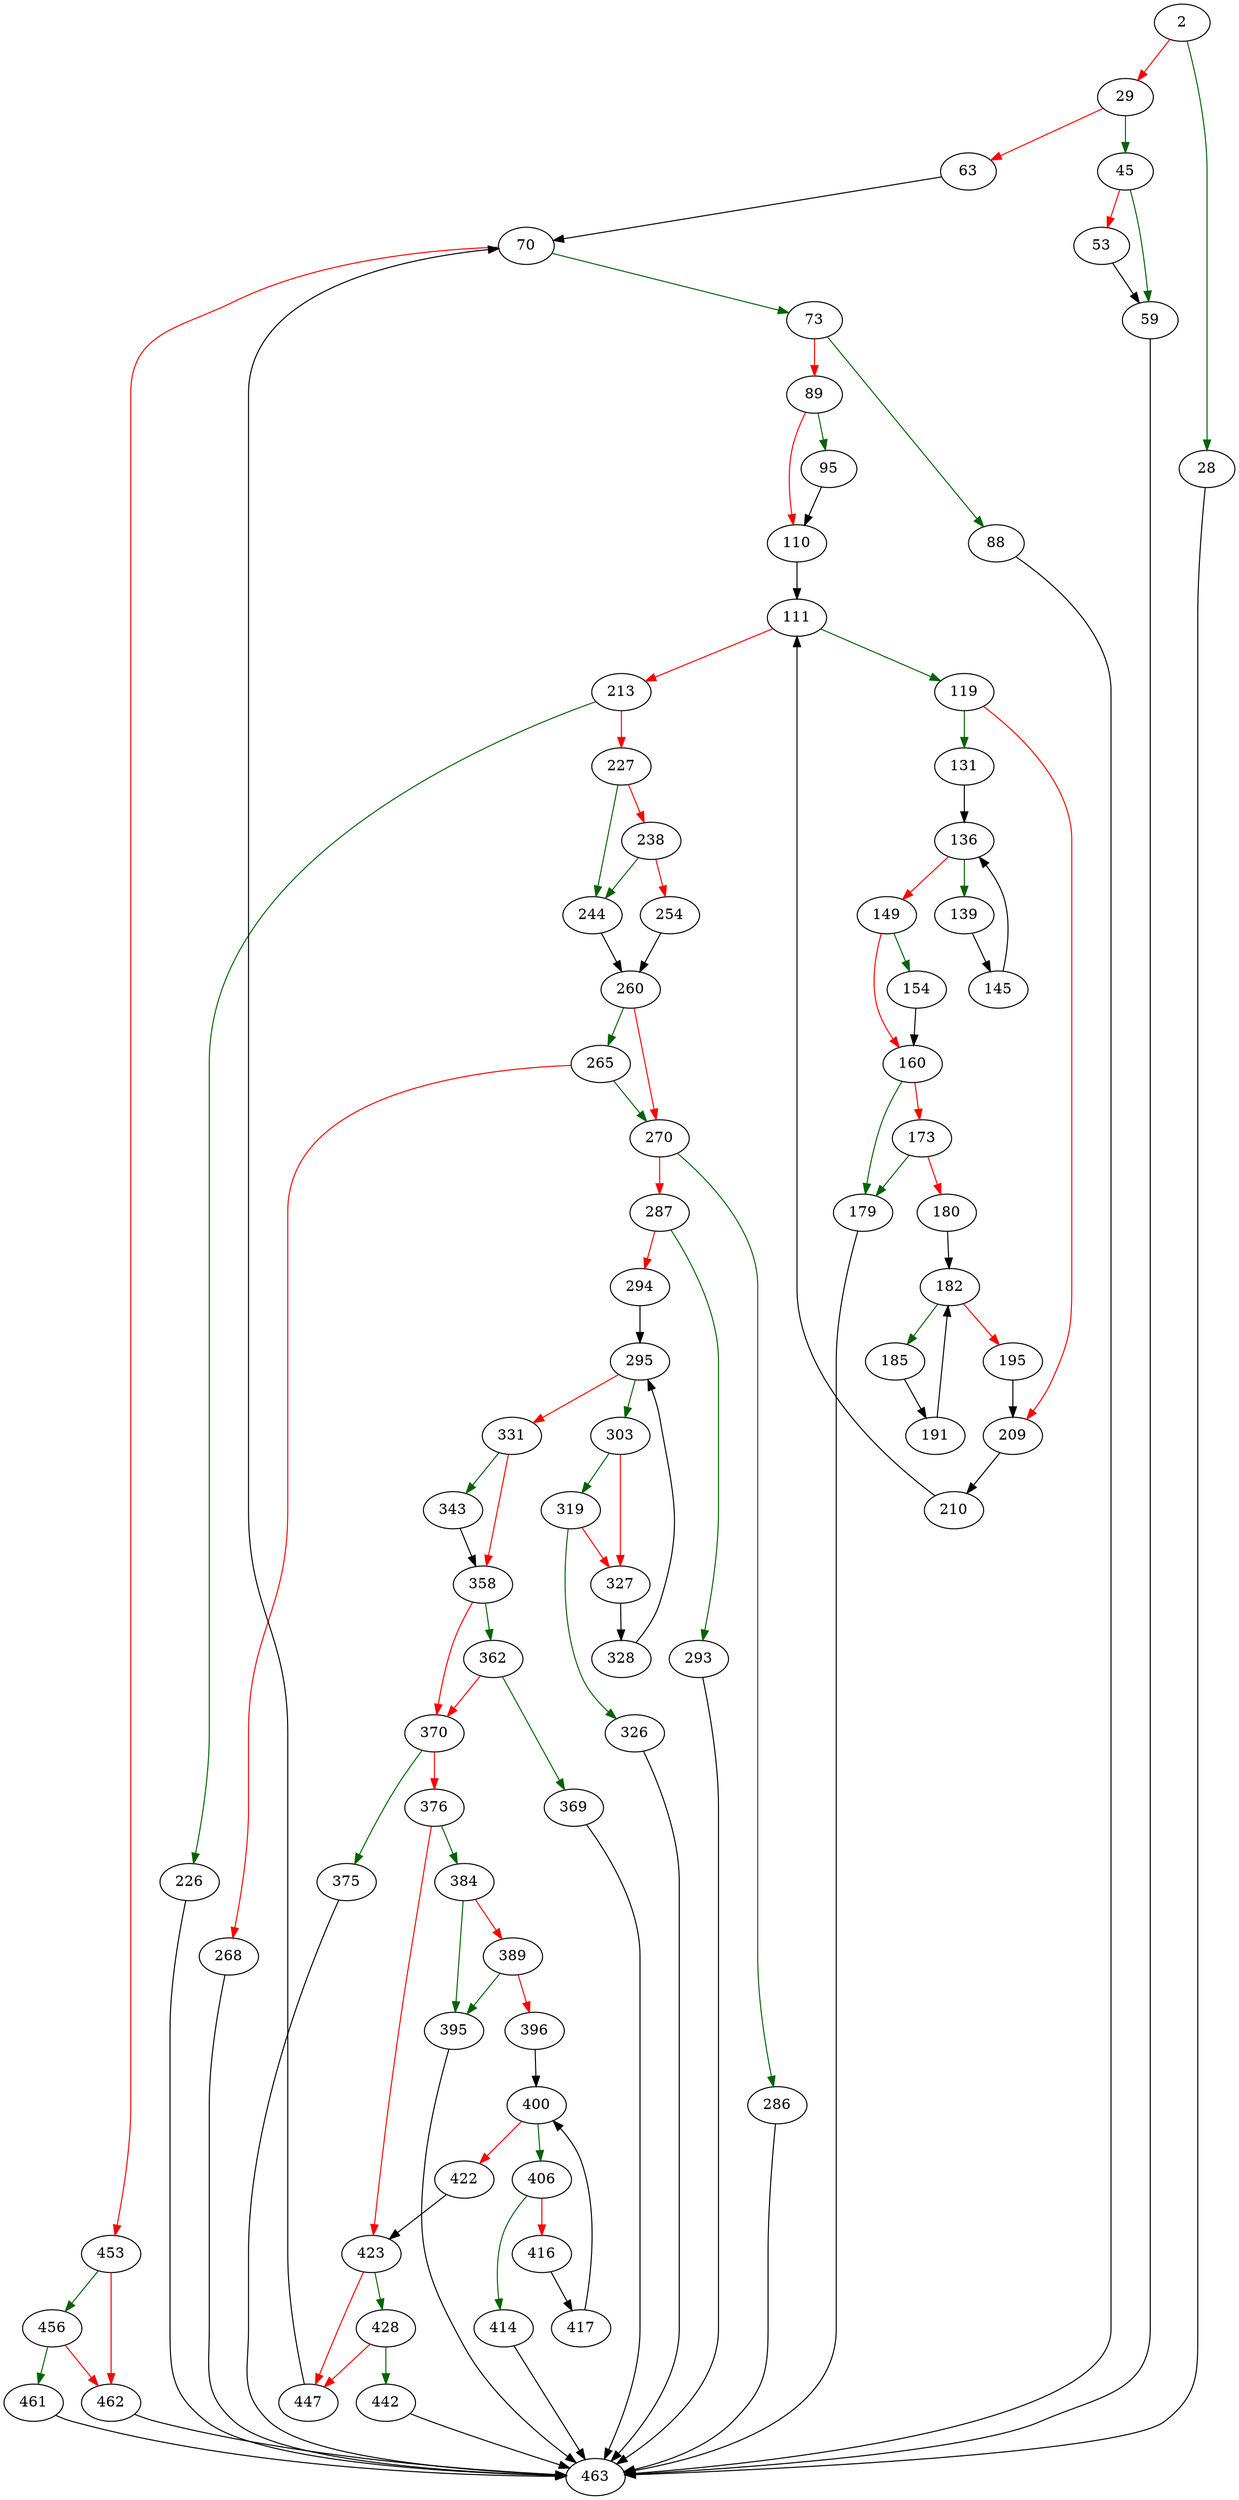 strict digraph "resolveSelectStep" {
	// Node definitions.
	2 [entry=true];
	28;
	29;
	463;
	45;
	63;
	59;
	53;
	70;
	73;
	453;
	88;
	89;
	95;
	110;
	111;
	119;
	213;
	131;
	209;
	136;
	139;
	149;
	145;
	154;
	160;
	179;
	173;
	180;
	182;
	185;
	195;
	191;
	210;
	226;
	227;
	244;
	238;
	254;
	260;
	265;
	270;
	268;
	286;
	287;
	293;
	294;
	295;
	303;
	331;
	319;
	327;
	326;
	328;
	343;
	358;
	362;
	370;
	369;
	375;
	376;
	384;
	423;
	395;
	389;
	396;
	400;
	406;
	422;
	414;
	416;
	417;
	428;
	447;
	442;
	456;
	462;
	461;

	// Edge definitions.
	2 -> 28 [
		color=darkgreen
		cond=true
	];
	2 -> 29 [
		color=red
		cond=false
	];
	28 -> 463;
	29 -> 45 [
		color=darkgreen
		cond=true
	];
	29 -> 63 [
		color=red
		cond=false
	];
	45 -> 59 [
		color=darkgreen
		cond=true
	];
	45 -> 53 [
		color=red
		cond=false
	];
	63 -> 70;
	59 -> 463;
	53 -> 59;
	70 -> 73 [
		color=darkgreen
		cond=true
	];
	70 -> 453 [
		color=red
		cond=false
	];
	73 -> 88 [
		color=darkgreen
		cond=true
	];
	73 -> 89 [
		color=red
		cond=false
	];
	453 -> 456 [
		color=darkgreen
		cond=true
	];
	453 -> 462 [
		color=red
		cond=false
	];
	88 -> 463;
	89 -> 95 [
		color=darkgreen
		cond=true
	];
	89 -> 110 [
		color=red
		cond=false
	];
	95 -> 110;
	110 -> 111;
	111 -> 119 [
		color=darkgreen
		cond=true
	];
	111 -> 213 [
		color=red
		cond=false
	];
	119 -> 131 [
		color=darkgreen
		cond=true
	];
	119 -> 209 [
		color=red
		cond=false
	];
	213 -> 226 [
		color=darkgreen
		cond=true
	];
	213 -> 227 [
		color=red
		cond=false
	];
	131 -> 136;
	209 -> 210;
	136 -> 139 [
		color=darkgreen
		cond=true
	];
	136 -> 149 [
		color=red
		cond=false
	];
	139 -> 145;
	149 -> 154 [
		color=darkgreen
		cond=true
	];
	149 -> 160 [
		color=red
		cond=false
	];
	145 -> 136;
	154 -> 160;
	160 -> 179 [
		color=darkgreen
		cond=true
	];
	160 -> 173 [
		color=red
		cond=false
	];
	179 -> 463;
	173 -> 179 [
		color=darkgreen
		cond=true
	];
	173 -> 180 [
		color=red
		cond=false
	];
	180 -> 182;
	182 -> 185 [
		color=darkgreen
		cond=true
	];
	182 -> 195 [
		color=red
		cond=false
	];
	185 -> 191;
	195 -> 209;
	191 -> 182;
	210 -> 111;
	226 -> 463;
	227 -> 244 [
		color=darkgreen
		cond=true
	];
	227 -> 238 [
		color=red
		cond=false
	];
	244 -> 260;
	238 -> 244 [
		color=darkgreen
		cond=true
	];
	238 -> 254 [
		color=red
		cond=false
	];
	254 -> 260;
	260 -> 265 [
		color=darkgreen
		cond=true
	];
	260 -> 270 [
		color=red
		cond=false
	];
	265 -> 270 [
		color=darkgreen
		cond=true
	];
	265 -> 268 [
		color=red
		cond=false
	];
	270 -> 286 [
		color=darkgreen
		cond=true
	];
	270 -> 287 [
		color=red
		cond=false
	];
	268 -> 463;
	286 -> 463;
	287 -> 293 [
		color=darkgreen
		cond=true
	];
	287 -> 294 [
		color=red
		cond=false
	];
	293 -> 463;
	294 -> 295;
	295 -> 303 [
		color=darkgreen
		cond=true
	];
	295 -> 331 [
		color=red
		cond=false
	];
	303 -> 319 [
		color=darkgreen
		cond=true
	];
	303 -> 327 [
		color=red
		cond=false
	];
	331 -> 343 [
		color=darkgreen
		cond=true
	];
	331 -> 358 [
		color=red
		cond=false
	];
	319 -> 327 [
		color=red
		cond=false
	];
	319 -> 326 [
		color=darkgreen
		cond=true
	];
	327 -> 328;
	326 -> 463;
	328 -> 295;
	343 -> 358;
	358 -> 362 [
		color=darkgreen
		cond=true
	];
	358 -> 370 [
		color=red
		cond=false
	];
	362 -> 370 [
		color=red
		cond=false
	];
	362 -> 369 [
		color=darkgreen
		cond=true
	];
	370 -> 375 [
		color=darkgreen
		cond=true
	];
	370 -> 376 [
		color=red
		cond=false
	];
	369 -> 463;
	375 -> 463;
	376 -> 384 [
		color=darkgreen
		cond=true
	];
	376 -> 423 [
		color=red
		cond=false
	];
	384 -> 395 [
		color=darkgreen
		cond=true
	];
	384 -> 389 [
		color=red
		cond=false
	];
	423 -> 428 [
		color=darkgreen
		cond=true
	];
	423 -> 447 [
		color=red
		cond=false
	];
	395 -> 463;
	389 -> 395 [
		color=darkgreen
		cond=true
	];
	389 -> 396 [
		color=red
		cond=false
	];
	396 -> 400;
	400 -> 406 [
		color=darkgreen
		cond=true
	];
	400 -> 422 [
		color=red
		cond=false
	];
	406 -> 414 [
		color=darkgreen
		cond=true
	];
	406 -> 416 [
		color=red
		cond=false
	];
	422 -> 423;
	414 -> 463;
	416 -> 417;
	417 -> 400;
	428 -> 447 [
		color=red
		cond=false
	];
	428 -> 442 [
		color=darkgreen
		cond=true
	];
	447 -> 70;
	442 -> 463;
	456 -> 462 [
		color=red
		cond=false
	];
	456 -> 461 [
		color=darkgreen
		cond=true
	];
	462 -> 463;
	461 -> 463;
}